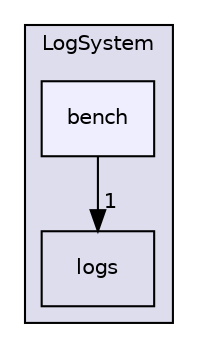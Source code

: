 digraph "LogSystem/bench" {
  compound=true
  node [ fontsize="10", fontname="Helvetica"];
  edge [ labelfontsize="10", labelfontname="Helvetica"];
  subgraph clusterdir_4cbba92824be15c0cc357751a3ad142b {
    graph [ bgcolor="#ddddee", pencolor="black", label="LogSystem" fontname="Helvetica", fontsize="10", URL="dir_4cbba92824be15c0cc357751a3ad142b.html"]
  dir_478f9cefe59a3b5a8bfb557f8a1a89d8 [shape=box label="logs" URL="dir_478f9cefe59a3b5a8bfb557f8a1a89d8.html"];
  dir_933210810c57def151790e21977574b8 [shape=box, label="bench", style="filled", fillcolor="#eeeeff", pencolor="black", URL="dir_933210810c57def151790e21977574b8.html"];
  }
  dir_933210810c57def151790e21977574b8->dir_478f9cefe59a3b5a8bfb557f8a1a89d8 [headlabel="1", labeldistance=1.5 headhref="dir_000001_000004.html"];
}
